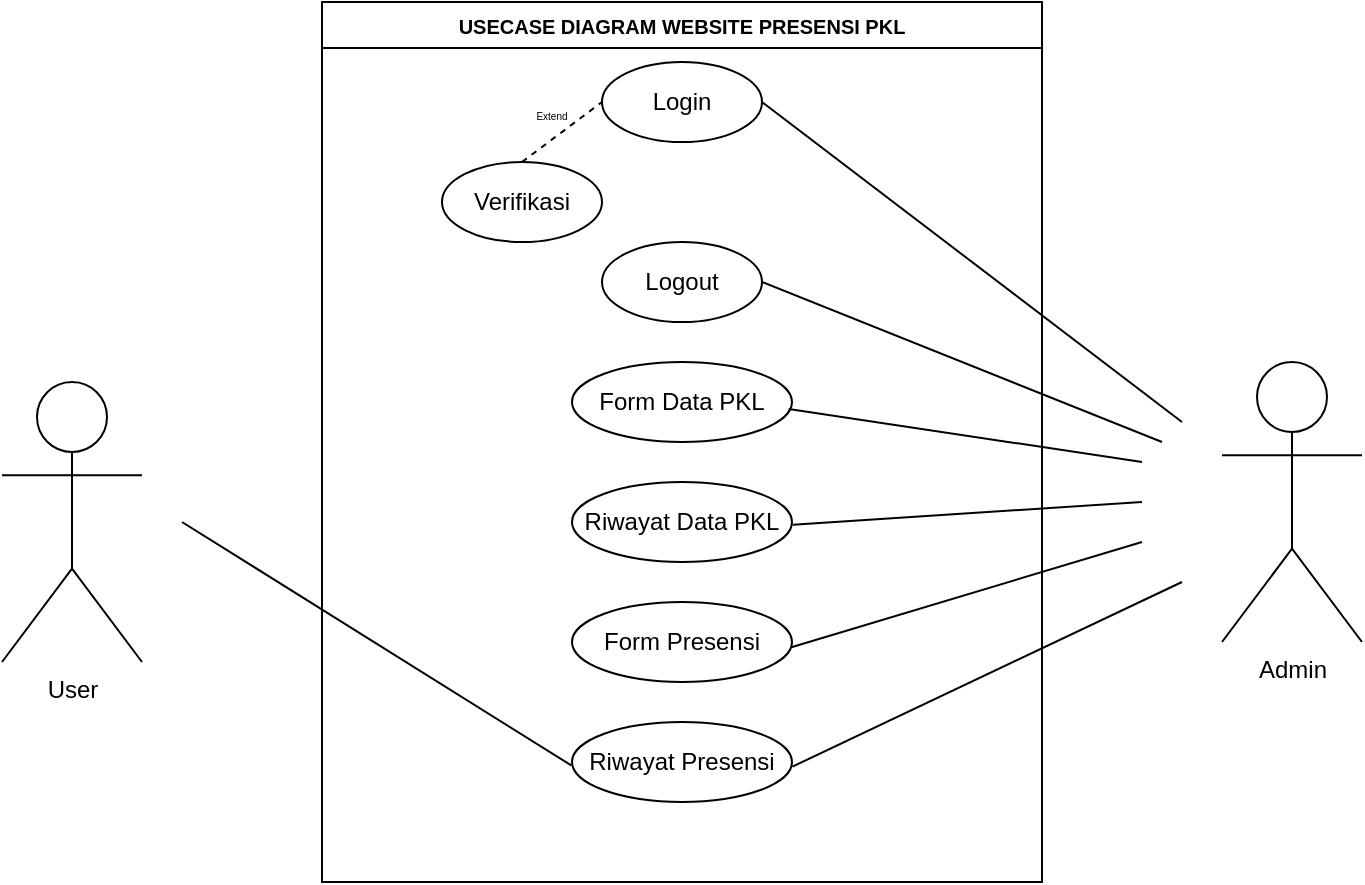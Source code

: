<mxfile version="26.2.12">
  <diagram name="Page-1" id="QU0JBHvWf7eKoO7Km59g">
    <mxGraphModel dx="874" dy="473" grid="1" gridSize="10" guides="1" tooltips="1" connect="1" arrows="1" fold="1" page="1" pageScale="1" pageWidth="827" pageHeight="1169" math="0" shadow="0">
      <root>
        <mxCell id="0" />
        <mxCell id="1" parent="0" />
        <mxCell id="Yd2-J-lwk3KXjk202QaP-1" value="&lt;div&gt;User&lt;/div&gt;" style="shape=umlActor;verticalLabelPosition=bottom;verticalAlign=top;html=1;outlineConnect=0;" parent="1" vertex="1">
          <mxGeometry x="80" y="320" width="70" height="140" as="geometry" />
        </mxCell>
        <mxCell id="Yd2-J-lwk3KXjk202QaP-2" value="Admin" style="shape=umlActor;verticalLabelPosition=bottom;verticalAlign=top;html=1;outlineConnect=0;" parent="1" vertex="1">
          <mxGeometry x="690" y="310" width="70" height="140" as="geometry" />
        </mxCell>
        <mxCell id="Yd2-J-lwk3KXjk202QaP-5" value="&lt;font style=&quot;font-size: 10px;&quot;&gt;USECASE DIAGRAM WEBSITE PRESENSI PKL&lt;/font&gt;" style="swimlane;whiteSpace=wrap;html=1;" parent="1" vertex="1">
          <mxGeometry x="240" y="130" width="360" height="440" as="geometry">
            <mxRectangle x="280" width="140" height="30" as="alternateBounds" />
          </mxGeometry>
        </mxCell>
        <mxCell id="Yd2-J-lwk3KXjk202QaP-10" value="Login" style="ellipse;whiteSpace=wrap;html=1;" parent="Yd2-J-lwk3KXjk202QaP-5" vertex="1">
          <mxGeometry x="140" y="30" width="80" height="40" as="geometry" />
        </mxCell>
        <mxCell id="Yd2-J-lwk3KXjk202QaP-14" value="Verifikasi" style="ellipse;whiteSpace=wrap;html=1;" parent="Yd2-J-lwk3KXjk202QaP-5" vertex="1">
          <mxGeometry x="60" y="80" width="80" height="40" as="geometry" />
        </mxCell>
        <mxCell id="Yd2-J-lwk3KXjk202QaP-15" value="Logout" style="ellipse;whiteSpace=wrap;html=1;" parent="Yd2-J-lwk3KXjk202QaP-5" vertex="1">
          <mxGeometry x="140" y="120" width="80" height="40" as="geometry" />
        </mxCell>
        <mxCell id="Yd2-J-lwk3KXjk202QaP-16" value="" style="endArrow=none;dashed=1;html=1;rounded=0;entryX=0;entryY=0.5;entryDx=0;entryDy=0;" parent="Yd2-J-lwk3KXjk202QaP-5" target="Yd2-J-lwk3KXjk202QaP-10" edge="1">
          <mxGeometry width="50" height="50" relative="1" as="geometry">
            <mxPoint x="100" y="80" as="sourcePoint" />
            <mxPoint x="140" y="30" as="targetPoint" />
          </mxGeometry>
        </mxCell>
        <mxCell id="Yd2-J-lwk3KXjk202QaP-19" value="&lt;font style=&quot;font-size: 5px;&quot;&gt;Extend&lt;/font&gt;" style="text;html=1;align=center;verticalAlign=middle;whiteSpace=wrap;rounded=0;" parent="Yd2-J-lwk3KXjk202QaP-5" vertex="1">
          <mxGeometry x="100" y="50" width="30" height="10" as="geometry" />
        </mxCell>
        <mxCell id="Yd2-J-lwk3KXjk202QaP-21" value="" style="endArrow=none;html=1;rounded=0;" parent="Yd2-J-lwk3KXjk202QaP-5" edge="1">
          <mxGeometry width="50" height="50" relative="1" as="geometry">
            <mxPoint x="220" y="50" as="sourcePoint" />
            <mxPoint x="430" y="210" as="targetPoint" />
          </mxGeometry>
        </mxCell>
        <mxCell id="Yd2-J-lwk3KXjk202QaP-22" value="" style="endArrow=none;html=1;rounded=0;" parent="Yd2-J-lwk3KXjk202QaP-5" edge="1">
          <mxGeometry width="50" height="50" relative="1" as="geometry">
            <mxPoint x="220" y="140" as="sourcePoint" />
            <mxPoint x="420" y="220" as="targetPoint" />
          </mxGeometry>
        </mxCell>
        <mxCell id="Yd2-J-lwk3KXjk202QaP-23" value="Form Data PKL" style="ellipse;whiteSpace=wrap;html=1;" parent="Yd2-J-lwk3KXjk202QaP-5" vertex="1">
          <mxGeometry x="125" y="180" width="110" height="40" as="geometry" />
        </mxCell>
        <mxCell id="Yd2-J-lwk3KXjk202QaP-24" value="Riwayat Data PKL" style="ellipse;whiteSpace=wrap;html=1;" parent="Yd2-J-lwk3KXjk202QaP-5" vertex="1">
          <mxGeometry x="125" y="240" width="110" height="40" as="geometry" />
        </mxCell>
        <mxCell id="Yd2-J-lwk3KXjk202QaP-25" value="Form Presensi" style="ellipse;whiteSpace=wrap;html=1;" parent="Yd2-J-lwk3KXjk202QaP-5" vertex="1">
          <mxGeometry x="125" y="300" width="110" height="40" as="geometry" />
        </mxCell>
        <mxCell id="Yd2-J-lwk3KXjk202QaP-26" value="Riwayat Presensi" style="ellipse;whiteSpace=wrap;html=1;" parent="Yd2-J-lwk3KXjk202QaP-5" vertex="1">
          <mxGeometry x="125" y="360" width="110" height="40" as="geometry" />
        </mxCell>
        <mxCell id="Yd2-J-lwk3KXjk202QaP-28" value="" style="endArrow=none;html=1;rounded=0;exitX=0.985;exitY=0.588;exitDx=0;exitDy=0;exitPerimeter=0;" parent="Yd2-J-lwk3KXjk202QaP-5" source="Yd2-J-lwk3KXjk202QaP-23" edge="1">
          <mxGeometry width="50" height="50" relative="1" as="geometry">
            <mxPoint x="230" y="210" as="sourcePoint" />
            <mxPoint x="410" y="230" as="targetPoint" />
          </mxGeometry>
        </mxCell>
        <mxCell id="Yd2-J-lwk3KXjk202QaP-29" value="" style="endArrow=none;html=1;rounded=0;exitX=1.004;exitY=0.533;exitDx=0;exitDy=0;exitPerimeter=0;" parent="Yd2-J-lwk3KXjk202QaP-5" source="Yd2-J-lwk3KXjk202QaP-24" edge="1">
          <mxGeometry width="50" height="50" relative="1" as="geometry">
            <mxPoint x="230" y="270" as="sourcePoint" />
            <mxPoint x="410" y="250" as="targetPoint" />
          </mxGeometry>
        </mxCell>
        <mxCell id="Yd2-J-lwk3KXjk202QaP-30" value="" style="endArrow=none;html=1;rounded=0;exitX=0.997;exitY=0.565;exitDx=0;exitDy=0;exitPerimeter=0;" parent="Yd2-J-lwk3KXjk202QaP-5" source="Yd2-J-lwk3KXjk202QaP-25" edge="1">
          <mxGeometry width="50" height="50" relative="1" as="geometry">
            <mxPoint x="230" y="330" as="sourcePoint" />
            <mxPoint x="410" y="270" as="targetPoint" />
          </mxGeometry>
        </mxCell>
        <mxCell id="Yd2-J-lwk3KXjk202QaP-31" value="" style="endArrow=none;html=1;rounded=0;exitX=1.002;exitY=0.558;exitDx=0;exitDy=0;exitPerimeter=0;" parent="Yd2-J-lwk3KXjk202QaP-5" source="Yd2-J-lwk3KXjk202QaP-26" edge="1">
          <mxGeometry width="50" height="50" relative="1" as="geometry">
            <mxPoint x="230" y="390" as="sourcePoint" />
            <mxPoint x="430" y="290" as="targetPoint" />
          </mxGeometry>
        </mxCell>
        <mxCell id="Yd2-J-lwk3KXjk202QaP-32" value="" style="endArrow=none;html=1;rounded=0;entryX=-0.003;entryY=0.543;entryDx=0;entryDy=0;entryPerimeter=0;" parent="Yd2-J-lwk3KXjk202QaP-5" target="Yd2-J-lwk3KXjk202QaP-26" edge="1">
          <mxGeometry width="50" height="50" relative="1" as="geometry">
            <mxPoint x="-70" y="260" as="sourcePoint" />
            <mxPoint x="120" y="380" as="targetPoint" />
          </mxGeometry>
        </mxCell>
      </root>
    </mxGraphModel>
  </diagram>
</mxfile>

